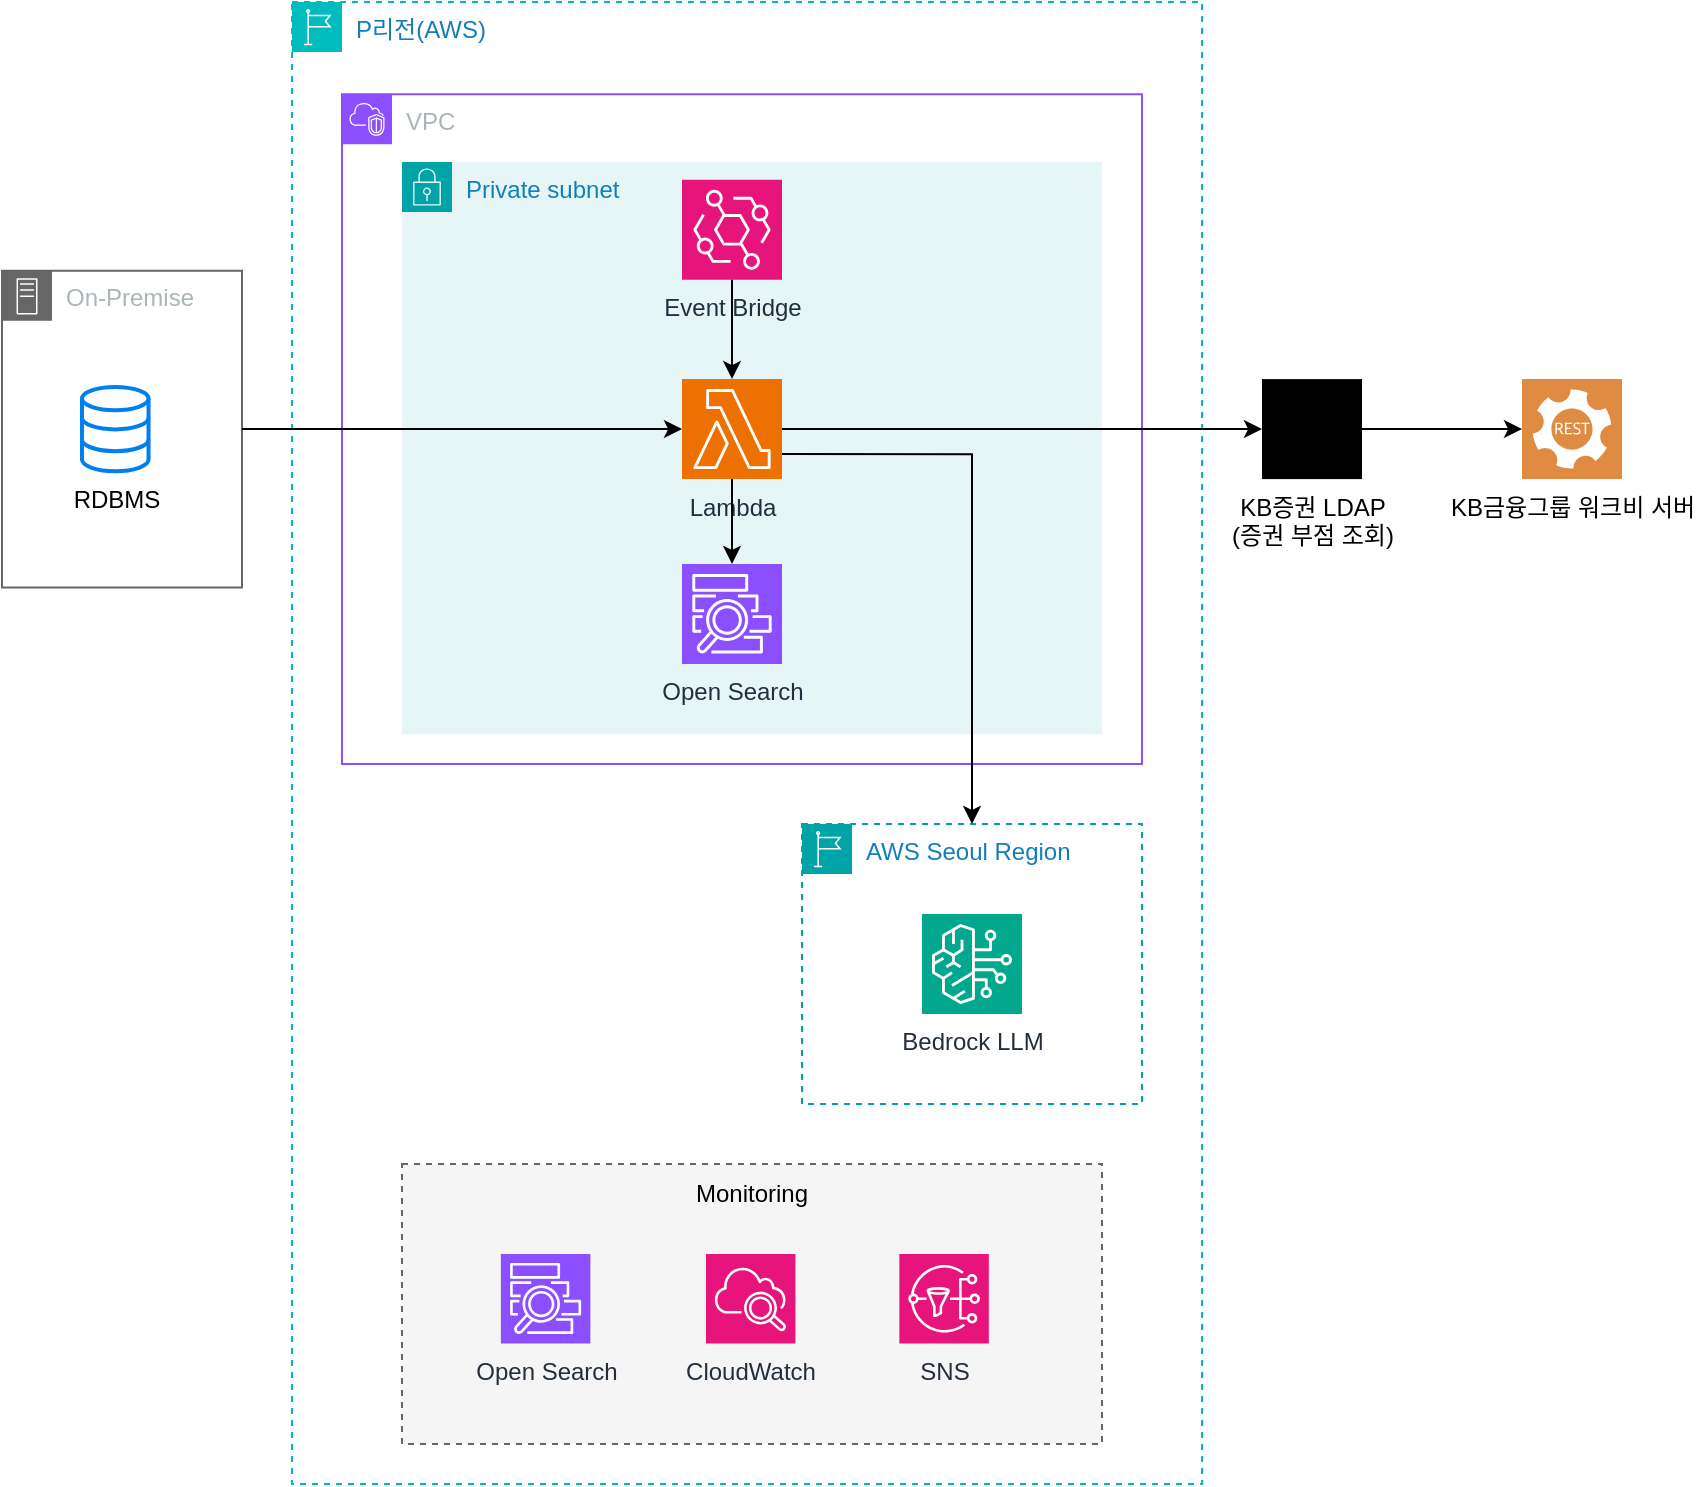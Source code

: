 <mxfile version="26.2.9">
  <diagram name="페이지-1" id="QL2JWf4hhfgYW5G41QL6">
    <mxGraphModel dx="1457" dy="808" grid="1" gridSize="10" guides="1" tooltips="1" connect="1" arrows="1" fold="1" page="1" pageScale="1" pageWidth="1169" pageHeight="827" math="0" shadow="0">
      <root>
        <mxCell id="0" />
        <mxCell id="1" parent="0" />
        <mxCell id="2aZEqWDv9AJl6gd2QVH_-62" value="Private subnet" style="points=[[0,0],[0.25,0],[0.5,0],[0.75,0],[1,0],[1,0.25],[1,0.5],[1,0.75],[1,1],[0.75,1],[0.5,1],[0.25,1],[0,1],[0,0.75],[0,0.5],[0,0.25]];outlineConnect=0;gradientColor=none;html=1;whiteSpace=wrap;fontSize=12;fontStyle=0;container=0;pointerEvents=0;collapsible=0;recursiveResize=0;shape=mxgraph.aws4.group;grIcon=mxgraph.aws4.group_security_group;grStroke=0;strokeColor=#00A4A6;fillColor=#E6F6F7;verticalAlign=top;align=left;spacingLeft=30;fontColor=#147EBA;dashed=0;" vertex="1" parent="1">
          <mxGeometry x="400" y="179" width="350" height="286.1" as="geometry" />
        </mxCell>
        <mxCell id="2aZEqWDv9AJl6gd2QVH_-1" value="VPC" style="points=[[0,0],[0.25,0],[0.5,0],[0.75,0],[1,0],[1,0.25],[1,0.5],[1,0.75],[1,1],[0.75,1],[0.5,1],[0.25,1],[0,1],[0,0.75],[0,0.5],[0,0.25]];outlineConnect=0;gradientColor=none;html=1;whiteSpace=wrap;fontSize=12;fontStyle=0;container=0;pointerEvents=0;collapsible=0;recursiveResize=0;shape=mxgraph.aws4.group;grIcon=mxgraph.aws4.group_vpc2;strokeColor=#8C4FFF;fillColor=none;verticalAlign=top;align=left;spacingLeft=30;fontColor=#AAB7B8;dashed=0;" vertex="1" parent="1">
          <mxGeometry x="370" y="145.1" width="400" height="334.9" as="geometry" />
        </mxCell>
        <mxCell id="2aZEqWDv9AJl6gd2QVH_-61" value="P리전(AWS)" style="points=[[0,0],[0.25,0],[0.5,0],[0.75,0],[1,0],[1,0.25],[1,0.5],[1,0.75],[1,1],[0.75,1],[0.5,1],[0.25,1],[0,1],[0,0.75],[0,0.5],[0,0.25]];outlineConnect=0;gradientColor=none;html=1;whiteSpace=wrap;fontSize=12;fontStyle=0;container=0;pointerEvents=0;collapsible=0;recursiveResize=0;shape=mxgraph.aws4.group;grIcon=mxgraph.aws4.group_region;strokeColor=#00BCBF;fillColor=none;verticalAlign=top;align=left;spacingLeft=30;fontColor=#147EBA;dashed=1;" vertex="1" parent="1">
          <mxGeometry x="345" y="99" width="455" height="741" as="geometry" />
        </mxCell>
        <mxCell id="2aZEqWDv9AJl6gd2QVH_-68" value="" style="group" vertex="1" connectable="0" parent="1">
          <mxGeometry x="200" y="233.39" width="120" height="158.32" as="geometry" />
        </mxCell>
        <mxCell id="2aZEqWDv9AJl6gd2QVH_-64" value="RDBMS" style="html=1;verticalLabelPosition=bottom;align=center;labelBackgroundColor=#ffffff;verticalAlign=top;strokeWidth=2;strokeColor=#0080F0;shadow=0;dashed=0;shape=mxgraph.ios7.icons.data;aspect=fixed;" vertex="1" parent="2aZEqWDv9AJl6gd2QVH_-68">
          <mxGeometry x="40.0" y="58.107" width="33.272" height="42.105" as="geometry" />
        </mxCell>
        <mxCell id="2aZEqWDv9AJl6gd2QVH_-66" value="On-Premise" style="sketch=0;outlineConnect=0;gradientColor=none;html=1;whiteSpace=wrap;fontSize=12;fontStyle=0;shape=mxgraph.aws4.group;grIcon=mxgraph.aws4.group_on_premise;strokeColor=#666666;fillColor=none;verticalAlign=top;align=left;spacingLeft=30;fontColor=#AAB7B8;dashed=0;" vertex="1" parent="2aZEqWDv9AJl6gd2QVH_-68">
          <mxGeometry width="120" height="158.32" as="geometry" />
        </mxCell>
        <mxCell id="2aZEqWDv9AJl6gd2QVH_-84" value="AWS Seoul Region" style="points=[[0,0],[0.25,0],[0.5,0],[0.75,0],[1,0],[1,0.25],[1,0.5],[1,0.75],[1,1],[0.75,1],[0.5,1],[0.25,1],[0,1],[0,0.75],[0,0.5],[0,0.25]];outlineConnect=0;gradientColor=none;html=1;whiteSpace=wrap;fontSize=12;fontStyle=0;container=1;pointerEvents=0;collapsible=0;recursiveResize=0;shape=mxgraph.aws4.group;grIcon=mxgraph.aws4.group_region;strokeColor=#00A4A6;fillColor=none;verticalAlign=top;align=left;spacingLeft=30;fontColor=#147EBA;dashed=1;" vertex="1" parent="1">
          <mxGeometry x="600" y="510" width="170" height="140" as="geometry" />
        </mxCell>
        <mxCell id="2aZEqWDv9AJl6gd2QVH_-85" value="Bedrock LLM" style="sketch=0;points=[[0,0,0],[0.25,0,0],[0.5,0,0],[0.75,0,0],[1,0,0],[0,1,0],[0.25,1,0],[0.5,1,0],[0.75,1,0],[1,1,0],[0,0.25,0],[0,0.5,0],[0,0.75,0],[1,0.25,0],[1,0.5,0],[1,0.75,0]];outlineConnect=0;fontColor=#232F3E;fillColor=#01A88D;strokeColor=#ffffff;dashed=0;verticalLabelPosition=bottom;verticalAlign=top;align=center;html=1;fontSize=12;fontStyle=0;aspect=fixed;shape=mxgraph.aws4.resourceIcon;resIcon=mxgraph.aws4.bedrock;" vertex="1" parent="2aZEqWDv9AJl6gd2QVH_-84">
          <mxGeometry x="60" y="45" width="50" height="50" as="geometry" />
        </mxCell>
        <mxCell id="2aZEqWDv9AJl6gd2QVH_-93" value="" style="group" vertex="1" connectable="0" parent="1">
          <mxGeometry x="400" y="680" width="350" height="140" as="geometry" />
        </mxCell>
        <mxCell id="2aZEqWDv9AJl6gd2QVH_-89" value="" style="rounded=0;whiteSpace=wrap;html=1;fillColor=#f5f5f5;dashed=1;fontColor=#333333;strokeColor=#666666;" vertex="1" parent="2aZEqWDv9AJl6gd2QVH_-93">
          <mxGeometry width="350.0" height="140" as="geometry" />
        </mxCell>
        <mxCell id="2aZEqWDv9AJl6gd2QVH_-90" value="Monitoring" style="text;html=1;align=center;verticalAlign=middle;whiteSpace=wrap;rounded=0;" vertex="1" parent="2aZEqWDv9AJl6gd2QVH_-93">
          <mxGeometry x="127.915" width="94.17" height="30" as="geometry" />
        </mxCell>
        <mxCell id="2aZEqWDv9AJl6gd2QVH_-91" value="Open Search" style="sketch=0;points=[[0,0,0],[0.25,0,0],[0.5,0,0],[0.75,0,0],[1,0,0],[0,1,0],[0.25,1,0],[0.5,1,0],[0.75,1,0],[1,1,0],[0,0.25,0],[0,0.5,0],[0,0.75,0],[1,0.25,0],[1,0.5,0],[1,0.75,0]];outlineConnect=0;fontColor=#232F3E;fillColor=#8C4FFF;strokeColor=#ffffff;dashed=0;verticalLabelPosition=bottom;verticalAlign=top;align=center;html=1;fontSize=12;fontStyle=0;aspect=fixed;shape=mxgraph.aws4.resourceIcon;resIcon=mxgraph.aws4.elasticsearch_service;direction=south;" vertex="1" parent="2aZEqWDv9AJl6gd2QVH_-93">
          <mxGeometry x="49.439" y="45" width="44.737" height="44.737" as="geometry" />
        </mxCell>
        <mxCell id="2aZEqWDv9AJl6gd2QVH_-92" value="CloudWatch" style="sketch=0;points=[[0,0,0],[0.25,0,0],[0.5,0,0],[0.75,0,0],[1,0,0],[0,1,0],[0.25,1,0],[0.5,1,0],[0.75,1,0],[1,1,0],[0,0.25,0],[0,0.5,0],[0,0.75,0],[1,0.25,0],[1,0.5,0],[1,0.75,0]];points=[[0,0,0],[0.25,0,0],[0.5,0,0],[0.75,0,0],[1,0,0],[0,1,0],[0.25,1,0],[0.5,1,0],[0.75,1,0],[1,1,0],[0,0.25,0],[0,0.5,0],[0,0.75,0],[1,0.25,0],[1,0.5,0],[1,0.75,0]];outlineConnect=0;fontColor=#232F3E;fillColor=#E7157B;strokeColor=#ffffff;dashed=0;verticalLabelPosition=bottom;verticalAlign=top;align=center;html=1;fontSize=12;fontStyle=0;aspect=fixed;shape=mxgraph.aws4.resourceIcon;resIcon=mxgraph.aws4.cloudwatch_2;" vertex="1" parent="2aZEqWDv9AJl6gd2QVH_-93">
          <mxGeometry x="151.975" y="45" width="44.737" height="44.737" as="geometry" />
        </mxCell>
        <mxCell id="2aZEqWDv9AJl6gd2QVH_-99" value="SNS" style="sketch=0;points=[[0,0,0],[0.25,0,0],[0.5,0,0],[0.75,0,0],[1,0,0],[0,1,0],[0.25,1,0],[0.5,1,0],[0.75,1,0],[1,1,0],[0,0.25,0],[0,0.5,0],[0,0.75,0],[1,0.25,0],[1,0.5,0],[1,0.75,0]];outlineConnect=0;fontColor=#232F3E;fillColor=#E7157B;strokeColor=#ffffff;dashed=0;verticalLabelPosition=bottom;verticalAlign=top;align=center;html=1;fontSize=12;fontStyle=0;aspect=fixed;shape=mxgraph.aws4.resourceIcon;resIcon=mxgraph.aws4.sns;" vertex="1" parent="2aZEqWDv9AJl6gd2QVH_-93">
          <mxGeometry x="248.684" y="45" width="44.737" height="44.737" as="geometry" />
        </mxCell>
        <mxCell id="2aZEqWDv9AJl6gd2QVH_-96" value="Event Bridge" style="sketch=0;points=[[0,0,0],[0.25,0,0],[0.5,0,0],[0.75,0,0],[1,0,0],[0,1,0],[0.25,1,0],[0.5,1,0],[0.75,1,0],[1,1,0],[0,0.25,0],[0,0.5,0],[0,0.75,0],[1,0.25,0],[1,0.5,0],[1,0.75,0]];outlineConnect=0;fontColor=#232F3E;fillColor=#E7157B;strokeColor=#ffffff;dashed=0;verticalLabelPosition=bottom;verticalAlign=top;align=center;html=1;fontSize=12;fontStyle=0;aspect=fixed;shape=mxgraph.aws4.resourceIcon;resIcon=mxgraph.aws4.eventbridge;" vertex="1" parent="1">
          <mxGeometry x="540" y="187.89" width="50" height="50" as="geometry" />
        </mxCell>
        <mxCell id="2aZEqWDv9AJl6gd2QVH_-129" style="edgeStyle=orthogonalEdgeStyle;rounded=0;orthogonalLoop=1;jettySize=auto;html=1;" edge="1" parent="1" source="2aZEqWDv9AJl6gd2QVH_-100" target="2aZEqWDv9AJl6gd2QVH_-101">
          <mxGeometry relative="1" as="geometry" />
        </mxCell>
        <mxCell id="2aZEqWDv9AJl6gd2QVH_-100" value="KB증권 LDAP&lt;br&gt;(증권 부점 조회)" style="sketch=0;verticalLabelPosition=bottom;sketch=0;aspect=fixed;html=1;verticalAlign=top;strokeColor=none;fillColor=#000000;align=center;outlineConnect=0;pointerEvents=1;shape=mxgraph.citrix2.ldap;" vertex="1" parent="1">
          <mxGeometry x="830" y="287.55" width="50" height="50" as="geometry" />
        </mxCell>
        <mxCell id="2aZEqWDv9AJl6gd2QVH_-101" value="KB금융그룹 워크비 서버" style="sketch=0;pointerEvents=1;shadow=0;dashed=0;html=1;strokeColor=none;fillColor=#DF8C42;labelPosition=center;verticalLabelPosition=bottom;verticalAlign=top;align=center;outlineConnect=0;shape=mxgraph.veeam2.restful_api;" vertex="1" parent="1">
          <mxGeometry x="960" y="287.55" width="50" height="50" as="geometry" />
        </mxCell>
        <mxCell id="2aZEqWDv9AJl6gd2QVH_-106" style="edgeStyle=orthogonalEdgeStyle;rounded=0;orthogonalLoop=1;jettySize=auto;html=1;entryX=0.5;entryY=0;entryDx=0;entryDy=0;entryPerimeter=0;" edge="1" parent="1" source="2aZEqWDv9AJl6gd2QVH_-96" target="2aZEqWDv9AJl6gd2QVH_-71">
          <mxGeometry relative="1" as="geometry" />
        </mxCell>
        <mxCell id="2aZEqWDv9AJl6gd2QVH_-112" style="edgeStyle=orthogonalEdgeStyle;rounded=0;orthogonalLoop=1;jettySize=auto;html=1;entryX=0;entryY=0.5;entryDx=0;entryDy=0;entryPerimeter=0;" edge="1" parent="1" source="2aZEqWDv9AJl6gd2QVH_-66" target="2aZEqWDv9AJl6gd2QVH_-71">
          <mxGeometry relative="1" as="geometry" />
        </mxCell>
        <mxCell id="2aZEqWDv9AJl6gd2QVH_-70" value="Open Search" style="sketch=0;points=[[0,0,0],[0.25,0,0],[0.5,0,0],[0.75,0,0],[1,0,0],[0,1,0],[0.25,1,0],[0.5,1,0],[0.75,1,0],[1,1,0],[0,0.25,0],[0,0.5,0],[0,0.75,0],[1,0.25,0],[1,0.5,0],[1,0.75,0]];outlineConnect=0;fontColor=#232F3E;fillColor=#8C4FFF;strokeColor=#ffffff;dashed=0;verticalLabelPosition=bottom;verticalAlign=top;align=center;html=1;fontSize=12;fontStyle=0;aspect=fixed;shape=mxgraph.aws4.resourceIcon;resIcon=mxgraph.aws4.elasticsearch_service;direction=south;" vertex="1" parent="1">
          <mxGeometry x="540" y="380.0" width="50" height="50" as="geometry" />
        </mxCell>
        <mxCell id="2aZEqWDv9AJl6gd2QVH_-127" style="edgeStyle=orthogonalEdgeStyle;rounded=0;orthogonalLoop=1;jettySize=auto;html=1;exitX=1;exitY=0.75;exitDx=0;exitDy=0;exitPerimeter=0;entryX=0.5;entryY=0;entryDx=0;entryDy=0;" edge="1" parent="1" source="2aZEqWDv9AJl6gd2QVH_-71" target="2aZEqWDv9AJl6gd2QVH_-84">
          <mxGeometry relative="1" as="geometry" />
        </mxCell>
        <mxCell id="2aZEqWDv9AJl6gd2QVH_-128" style="edgeStyle=orthogonalEdgeStyle;rounded=0;orthogonalLoop=1;jettySize=auto;html=1;" edge="1" parent="1" source="2aZEqWDv9AJl6gd2QVH_-71" target="2aZEqWDv9AJl6gd2QVH_-100">
          <mxGeometry relative="1" as="geometry" />
        </mxCell>
        <mxCell id="2aZEqWDv9AJl6gd2QVH_-71" value="Lambda" style="sketch=0;points=[[0,0,0],[0.25,0,0],[0.5,0,0],[0.75,0,0],[1,0,0],[0,1,0],[0.25,1,0],[0.5,1,0],[0.75,1,0],[1,1,0],[0,0.25,0],[0,0.5,0],[0,0.75,0],[1,0.25,0],[1,0.5,0],[1,0.75,0]];outlineConnect=0;fontColor=#232F3E;fillColor=#ED7100;strokeColor=#ffffff;dashed=0;verticalLabelPosition=bottom;verticalAlign=top;align=center;html=1;fontSize=12;fontStyle=0;aspect=fixed;shape=mxgraph.aws4.resourceIcon;resIcon=mxgraph.aws4.lambda;" vertex="1" parent="1">
          <mxGeometry x="540" y="287.55" width="50" height="50" as="geometry" />
        </mxCell>
        <mxCell id="2aZEqWDv9AJl6gd2QVH_-107" style="edgeStyle=orthogonalEdgeStyle;rounded=0;orthogonalLoop=1;jettySize=auto;html=1;entryX=0;entryY=0.5;entryDx=0;entryDy=0;entryPerimeter=0;" edge="1" parent="1" source="2aZEqWDv9AJl6gd2QVH_-71" target="2aZEqWDv9AJl6gd2QVH_-70">
          <mxGeometry relative="1" as="geometry" />
        </mxCell>
      </root>
    </mxGraphModel>
  </diagram>
</mxfile>

